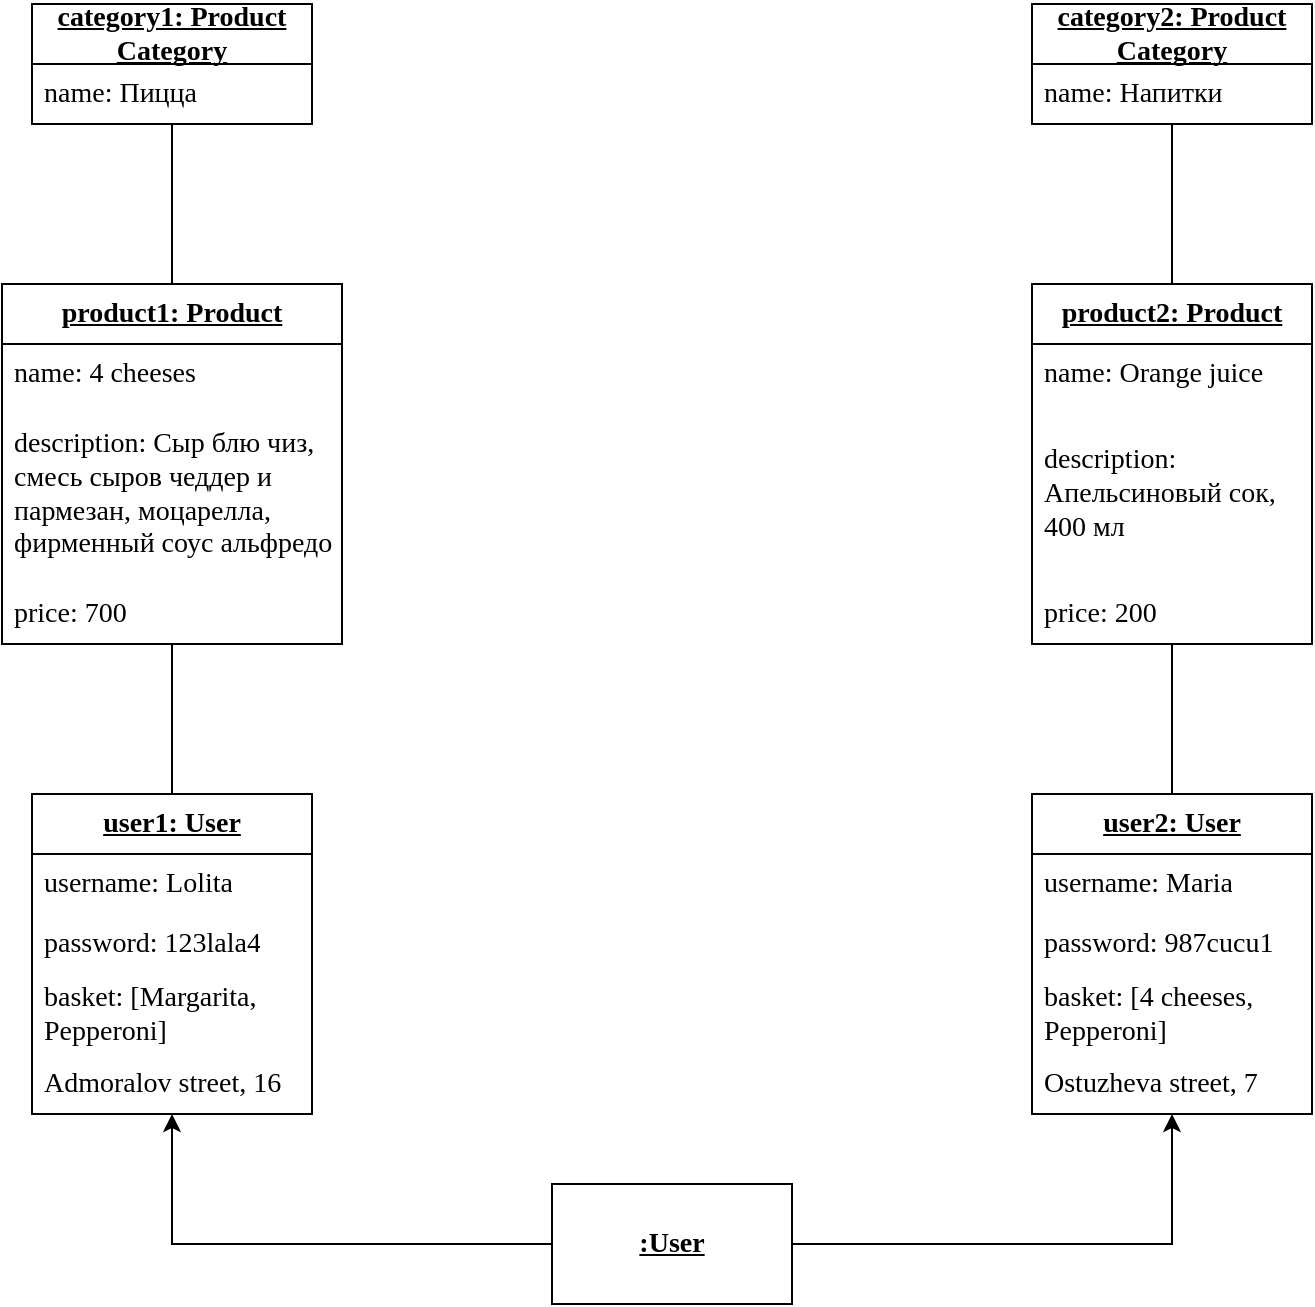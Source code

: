 <mxfile version="24.0.1" type="device">
  <diagram name="Страница — 1" id="otGqDrfL63iMfPq_JGB5">
    <mxGraphModel dx="1050" dy="541" grid="1" gridSize="10" guides="1" tooltips="1" connect="1" arrows="1" fold="1" page="1" pageScale="1" pageWidth="827" pageHeight="1169" math="0" shadow="0">
      <root>
        <mxCell id="0" />
        <mxCell id="1" parent="0" />
        <mxCell id="LTpvhWpVF4F5zifeLUjm-37" style="edgeStyle=orthogonalEdgeStyle;rounded=0;orthogonalLoop=1;jettySize=auto;html=1;" edge="1" parent="1" source="LTpvhWpVF4F5zifeLUjm-1" target="LTpvhWpVF4F5zifeLUjm-24">
          <mxGeometry relative="1" as="geometry" />
        </mxCell>
        <mxCell id="LTpvhWpVF4F5zifeLUjm-38" style="edgeStyle=orthogonalEdgeStyle;rounded=0;orthogonalLoop=1;jettySize=auto;html=1;" edge="1" parent="1" source="LTpvhWpVF4F5zifeLUjm-1" target="LTpvhWpVF4F5zifeLUjm-2">
          <mxGeometry relative="1" as="geometry" />
        </mxCell>
        <mxCell id="LTpvhWpVF4F5zifeLUjm-1" value="&lt;u style=&quot;font-size: 14px;&quot;&gt;&lt;b&gt;:User&lt;/b&gt;&lt;/u&gt;" style="rounded=0;whiteSpace=wrap;html=1;fontFamily=Times New Roman;fontSize=14;" vertex="1" parent="1">
          <mxGeometry x="360" y="680" width="120" height="60" as="geometry" />
        </mxCell>
        <mxCell id="LTpvhWpVF4F5zifeLUjm-40" style="edgeStyle=orthogonalEdgeStyle;rounded=0;orthogonalLoop=1;jettySize=auto;html=1;endArrow=none;endFill=0;" edge="1" parent="1" source="LTpvhWpVF4F5zifeLUjm-2" target="LTpvhWpVF4F5zifeLUjm-29">
          <mxGeometry relative="1" as="geometry" />
        </mxCell>
        <mxCell id="LTpvhWpVF4F5zifeLUjm-2" value="&lt;b&gt;&lt;u&gt;user1: User&lt;/u&gt;&lt;/b&gt;" style="swimlane;fontStyle=0;childLayout=stackLayout;horizontal=1;startSize=30;horizontalStack=0;resizeParent=1;resizeParentMax=0;resizeLast=0;collapsible=1;marginBottom=0;whiteSpace=wrap;html=1;fontFamily=Times New Roman;fontSize=14;" vertex="1" parent="1">
          <mxGeometry x="100" y="485" width="140" height="160" as="geometry" />
        </mxCell>
        <mxCell id="LTpvhWpVF4F5zifeLUjm-3" value="username: Lolita" style="text;strokeColor=none;fillColor=none;align=left;verticalAlign=middle;spacingLeft=4;spacingRight=4;overflow=hidden;points=[[0,0.5],[1,0.5]];portConstraint=eastwest;rotatable=0;whiteSpace=wrap;html=1;fontFamily=Times New Roman;fontSize=14;" vertex="1" parent="LTpvhWpVF4F5zifeLUjm-2">
          <mxGeometry y="30" width="140" height="30" as="geometry" />
        </mxCell>
        <mxCell id="LTpvhWpVF4F5zifeLUjm-4" value="password: 123lala4" style="text;strokeColor=none;fillColor=none;align=left;verticalAlign=middle;spacingLeft=4;spacingRight=4;overflow=hidden;points=[[0,0.5],[1,0.5]];portConstraint=eastwest;rotatable=0;whiteSpace=wrap;html=1;fontFamily=Times New Roman;fontSize=14;" vertex="1" parent="LTpvhWpVF4F5zifeLUjm-2">
          <mxGeometry y="60" width="140" height="30" as="geometry" />
        </mxCell>
        <mxCell id="LTpvhWpVF4F5zifeLUjm-5" value="basket: [Margarita, Pepperoni]" style="text;strokeColor=none;fillColor=none;align=left;verticalAlign=middle;spacingLeft=4;spacingRight=4;overflow=hidden;points=[[0,0.5],[1,0.5]];portConstraint=eastwest;rotatable=0;whiteSpace=wrap;html=1;fontFamily=Times New Roman;fontSize=14;" vertex="1" parent="LTpvhWpVF4F5zifeLUjm-2">
          <mxGeometry y="90" width="140" height="40" as="geometry" />
        </mxCell>
        <mxCell id="LTpvhWpVF4F5zifeLUjm-10" value="Admoralov street, 16" style="text;strokeColor=none;fillColor=none;align=left;verticalAlign=middle;spacingLeft=4;spacingRight=4;overflow=hidden;points=[[0,0.5],[1,0.5]];portConstraint=eastwest;rotatable=0;whiteSpace=wrap;html=1;fontFamily=Times New Roman;fontSize=14;" vertex="1" parent="LTpvhWpVF4F5zifeLUjm-2">
          <mxGeometry y="130" width="140" height="30" as="geometry" />
        </mxCell>
        <mxCell id="LTpvhWpVF4F5zifeLUjm-20" value="&lt;u&gt;&lt;b&gt;category1: Product Category&lt;/b&gt;&lt;/u&gt;" style="swimlane;fontStyle=0;childLayout=stackLayout;horizontal=1;startSize=30;horizontalStack=0;resizeParent=1;resizeParentMax=0;resizeLast=0;collapsible=1;marginBottom=0;whiteSpace=wrap;html=1;strokeWidth=1;fontFamily=Times New Roman;fontSize=14;" vertex="1" parent="1">
          <mxGeometry x="100" y="90" width="140" height="60" as="geometry" />
        </mxCell>
        <mxCell id="LTpvhWpVF4F5zifeLUjm-21" value="name: Пицца" style="text;strokeColor=none;fillColor=none;align=left;verticalAlign=middle;spacingLeft=4;spacingRight=4;overflow=hidden;points=[[0,0.5],[1,0.5]];portConstraint=eastwest;rotatable=0;whiteSpace=wrap;html=1;strokeWidth=1;fontFamily=Times New Roman;fontSize=14;" vertex="1" parent="LTpvhWpVF4F5zifeLUjm-20">
          <mxGeometry y="30" width="140" height="30" as="geometry" />
        </mxCell>
        <mxCell id="LTpvhWpVF4F5zifeLUjm-22" value="&lt;u&gt;&lt;b&gt;category2: Product Category&lt;/b&gt;&lt;/u&gt;" style="swimlane;fontStyle=0;childLayout=stackLayout;horizontal=1;startSize=30;horizontalStack=0;resizeParent=1;resizeParentMax=0;resizeLast=0;collapsible=1;marginBottom=0;whiteSpace=wrap;html=1;strokeWidth=1;fontFamily=Times New Roman;fontSize=14;" vertex="1" parent="1">
          <mxGeometry x="600" y="90" width="140" height="60" as="geometry" />
        </mxCell>
        <mxCell id="LTpvhWpVF4F5zifeLUjm-23" value="name: Напитки" style="text;strokeColor=none;fillColor=none;align=left;verticalAlign=middle;spacingLeft=4;spacingRight=4;overflow=hidden;points=[[0,0.5],[1,0.5]];portConstraint=eastwest;rotatable=0;whiteSpace=wrap;html=1;strokeWidth=1;fontFamily=Times New Roman;fontSize=14;" vertex="1" parent="LTpvhWpVF4F5zifeLUjm-22">
          <mxGeometry y="30" width="140" height="30" as="geometry" />
        </mxCell>
        <mxCell id="LTpvhWpVF4F5zifeLUjm-39" style="edgeStyle=orthogonalEdgeStyle;rounded=0;orthogonalLoop=1;jettySize=auto;html=1;endArrow=none;endFill=0;" edge="1" parent="1" source="LTpvhWpVF4F5zifeLUjm-24" target="LTpvhWpVF4F5zifeLUjm-33">
          <mxGeometry relative="1" as="geometry" />
        </mxCell>
        <mxCell id="LTpvhWpVF4F5zifeLUjm-24" value="&lt;u&gt;&lt;b&gt;user2: User&lt;/b&gt;&lt;/u&gt;" style="swimlane;fontStyle=0;childLayout=stackLayout;horizontal=1;startSize=30;horizontalStack=0;resizeParent=1;resizeParentMax=0;resizeLast=0;collapsible=1;marginBottom=0;whiteSpace=wrap;html=1;fontFamily=Times New Roman;fontSize=14;" vertex="1" parent="1">
          <mxGeometry x="600" y="485" width="140" height="160" as="geometry" />
        </mxCell>
        <mxCell id="LTpvhWpVF4F5zifeLUjm-25" value="username: Maria" style="text;strokeColor=none;fillColor=none;align=left;verticalAlign=middle;spacingLeft=4;spacingRight=4;overflow=hidden;points=[[0,0.5],[1,0.5]];portConstraint=eastwest;rotatable=0;whiteSpace=wrap;html=1;fontFamily=Times New Roman;fontSize=14;" vertex="1" parent="LTpvhWpVF4F5zifeLUjm-24">
          <mxGeometry y="30" width="140" height="30" as="geometry" />
        </mxCell>
        <mxCell id="LTpvhWpVF4F5zifeLUjm-26" value="password: 987cucu1" style="text;strokeColor=none;fillColor=none;align=left;verticalAlign=middle;spacingLeft=4;spacingRight=4;overflow=hidden;points=[[0,0.5],[1,0.5]];portConstraint=eastwest;rotatable=0;whiteSpace=wrap;html=1;fontFamily=Times New Roman;fontSize=14;" vertex="1" parent="LTpvhWpVF4F5zifeLUjm-24">
          <mxGeometry y="60" width="140" height="30" as="geometry" />
        </mxCell>
        <mxCell id="LTpvhWpVF4F5zifeLUjm-27" value="basket: [4 cheeses, Pepperoni]" style="text;strokeColor=none;fillColor=none;align=left;verticalAlign=middle;spacingLeft=4;spacingRight=4;overflow=hidden;points=[[0,0.5],[1,0.5]];portConstraint=eastwest;rotatable=0;whiteSpace=wrap;html=1;fontFamily=Times New Roman;fontSize=14;" vertex="1" parent="LTpvhWpVF4F5zifeLUjm-24">
          <mxGeometry y="90" width="140" height="40" as="geometry" />
        </mxCell>
        <mxCell id="LTpvhWpVF4F5zifeLUjm-28" value="Ostuzheva street, 7" style="text;strokeColor=none;fillColor=none;align=left;verticalAlign=middle;spacingLeft=4;spacingRight=4;overflow=hidden;points=[[0,0.5],[1,0.5]];portConstraint=eastwest;rotatable=0;whiteSpace=wrap;html=1;fontFamily=Times New Roman;fontSize=14;" vertex="1" parent="LTpvhWpVF4F5zifeLUjm-24">
          <mxGeometry y="130" width="140" height="30" as="geometry" />
        </mxCell>
        <mxCell id="LTpvhWpVF4F5zifeLUjm-42" style="edgeStyle=orthogonalEdgeStyle;rounded=0;orthogonalLoop=1;jettySize=auto;html=1;endArrow=none;endFill=0;" edge="1" parent="1" source="LTpvhWpVF4F5zifeLUjm-29" target="LTpvhWpVF4F5zifeLUjm-20">
          <mxGeometry relative="1" as="geometry" />
        </mxCell>
        <mxCell id="LTpvhWpVF4F5zifeLUjm-29" value="&lt;u&gt;&lt;b&gt;product1: Product&lt;/b&gt;&lt;/u&gt;" style="swimlane;fontStyle=0;childLayout=stackLayout;horizontal=1;startSize=30;horizontalStack=0;resizeParent=1;resizeParentMax=0;resizeLast=0;collapsible=1;marginBottom=0;whiteSpace=wrap;html=1;strokeWidth=1;fontFamily=Times New Roman;fontSize=14;" vertex="1" parent="1">
          <mxGeometry x="85" y="230" width="170" height="180" as="geometry" />
        </mxCell>
        <mxCell id="LTpvhWpVF4F5zifeLUjm-30" value="name: 4 cheeses" style="text;strokeColor=none;fillColor=none;align=left;verticalAlign=middle;spacingLeft=4;spacingRight=4;overflow=hidden;points=[[0,0.5],[1,0.5]];portConstraint=eastwest;rotatable=0;whiteSpace=wrap;html=1;strokeWidth=1;fontFamily=Times New Roman;fontSize=14;" vertex="1" parent="LTpvhWpVF4F5zifeLUjm-29">
          <mxGeometry y="30" width="170" height="30" as="geometry" />
        </mxCell>
        <mxCell id="LTpvhWpVF4F5zifeLUjm-31" value="description:&amp;nbsp;Сыр блю чиз, смесь сыров чеддер и пармезан, моцарелла, фирменный соус альфредо" style="text;strokeColor=none;fillColor=none;align=left;verticalAlign=middle;spacingLeft=4;spacingRight=4;overflow=hidden;points=[[0,0.5],[1,0.5]];portConstraint=eastwest;rotatable=0;whiteSpace=wrap;html=1;strokeWidth=1;fontFamily=Times New Roman;fontSize=14;" vertex="1" parent="LTpvhWpVF4F5zifeLUjm-29">
          <mxGeometry y="60" width="170" height="90" as="geometry" />
        </mxCell>
        <mxCell id="LTpvhWpVF4F5zifeLUjm-32" value="price: 700" style="text;strokeColor=none;fillColor=none;align=left;verticalAlign=middle;spacingLeft=4;spacingRight=4;overflow=hidden;points=[[0,0.5],[1,0.5]];portConstraint=eastwest;rotatable=0;whiteSpace=wrap;html=1;strokeWidth=1;fontFamily=Times New Roman;fontSize=14;" vertex="1" parent="LTpvhWpVF4F5zifeLUjm-29">
          <mxGeometry y="150" width="170" height="30" as="geometry" />
        </mxCell>
        <mxCell id="LTpvhWpVF4F5zifeLUjm-41" style="edgeStyle=orthogonalEdgeStyle;rounded=0;orthogonalLoop=1;jettySize=auto;html=1;endArrow=none;endFill=0;" edge="1" parent="1" source="LTpvhWpVF4F5zifeLUjm-33" target="LTpvhWpVF4F5zifeLUjm-22">
          <mxGeometry relative="1" as="geometry" />
        </mxCell>
        <mxCell id="LTpvhWpVF4F5zifeLUjm-33" value="&lt;u&gt;&lt;b&gt;product2: Product&lt;/b&gt;&lt;/u&gt;" style="swimlane;fontStyle=0;childLayout=stackLayout;horizontal=1;startSize=30;horizontalStack=0;resizeParent=1;resizeParentMax=0;resizeLast=0;collapsible=1;marginBottom=0;whiteSpace=wrap;html=1;strokeWidth=1;fontFamily=Times New Roman;fontSize=14;" vertex="1" parent="1">
          <mxGeometry x="600" y="230" width="140" height="180" as="geometry" />
        </mxCell>
        <mxCell id="LTpvhWpVF4F5zifeLUjm-34" value="name: Orange juice" style="text;strokeColor=none;fillColor=none;align=left;verticalAlign=middle;spacingLeft=4;spacingRight=4;overflow=hidden;points=[[0,0.5],[1,0.5]];portConstraint=eastwest;rotatable=0;whiteSpace=wrap;html=1;strokeWidth=1;fontFamily=Times New Roman;fontSize=14;" vertex="1" parent="LTpvhWpVF4F5zifeLUjm-33">
          <mxGeometry y="30" width="140" height="30" as="geometry" />
        </mxCell>
        <mxCell id="LTpvhWpVF4F5zifeLUjm-35" value="description: Апельсиновый сок, 400 мл" style="text;strokeColor=none;fillColor=none;align=left;verticalAlign=middle;spacingLeft=4;spacingRight=4;overflow=hidden;points=[[0,0.5],[1,0.5]];portConstraint=eastwest;rotatable=0;whiteSpace=wrap;html=1;strokeWidth=1;fontFamily=Times New Roman;fontSize=14;" vertex="1" parent="LTpvhWpVF4F5zifeLUjm-33">
          <mxGeometry y="60" width="140" height="90" as="geometry" />
        </mxCell>
        <mxCell id="LTpvhWpVF4F5zifeLUjm-36" value="price: 200" style="text;strokeColor=none;fillColor=none;align=left;verticalAlign=middle;spacingLeft=4;spacingRight=4;overflow=hidden;points=[[0,0.5],[1,0.5]];portConstraint=eastwest;rotatable=0;whiteSpace=wrap;html=1;strokeWidth=1;fontFamily=Times New Roman;fontSize=14;" vertex="1" parent="LTpvhWpVF4F5zifeLUjm-33">
          <mxGeometry y="150" width="140" height="30" as="geometry" />
        </mxCell>
      </root>
    </mxGraphModel>
  </diagram>
</mxfile>
